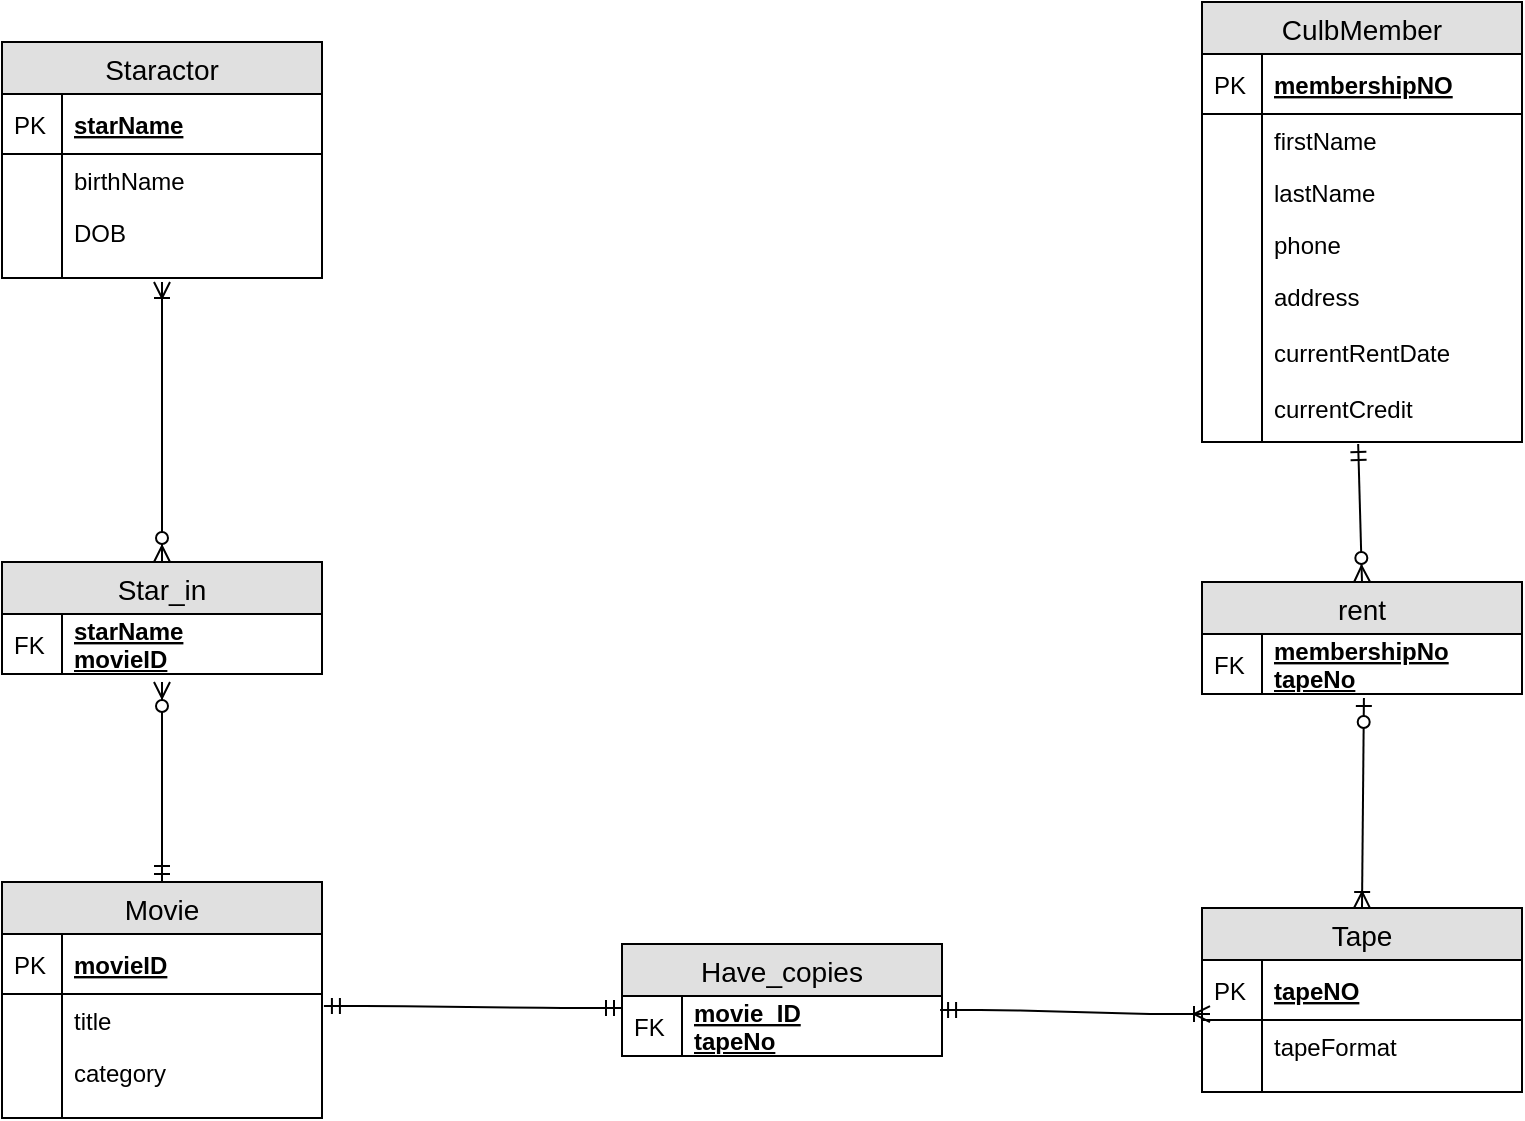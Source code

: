 <mxfile version="12.5.3" type="device"><diagram id="4v5jzXjHN9iEDY9fbo5P" name="Page-1"><mxGraphModel dx="1405" dy="745" grid="1" gridSize="10" guides="1" tooltips="1" connect="1" arrows="1" fold="1" page="1" pageScale="1" pageWidth="827" pageHeight="1169" math="0" shadow="0"><root><mxCell id="0"/><mxCell id="1" parent="0"/><mxCell id="dDxntIQqLsHcZkJVnzDU-1" value="Staractor" style="swimlane;fontStyle=0;childLayout=stackLayout;horizontal=1;startSize=26;fillColor=#e0e0e0;horizontalStack=0;resizeParent=1;resizeParentMax=0;resizeLast=0;collapsible=1;marginBottom=0;swimlaneFillColor=#ffffff;align=center;fontSize=14;" vertex="1" parent="1"><mxGeometry x="20" y="20" width="160" height="118" as="geometry"/></mxCell><mxCell id="dDxntIQqLsHcZkJVnzDU-2" value="starName" style="shape=partialRectangle;top=0;left=0;right=0;bottom=1;align=left;verticalAlign=middle;fillColor=none;spacingLeft=34;spacingRight=4;overflow=hidden;rotatable=0;points=[[0,0.5],[1,0.5]];portConstraint=eastwest;dropTarget=0;fontStyle=5;fontSize=12;" vertex="1" parent="dDxntIQqLsHcZkJVnzDU-1"><mxGeometry y="26" width="160" height="30" as="geometry"/></mxCell><mxCell id="dDxntIQqLsHcZkJVnzDU-3" value="PK" style="shape=partialRectangle;top=0;left=0;bottom=0;fillColor=none;align=left;verticalAlign=middle;spacingLeft=4;spacingRight=4;overflow=hidden;rotatable=0;points=[];portConstraint=eastwest;part=1;fontSize=12;" vertex="1" connectable="0" parent="dDxntIQqLsHcZkJVnzDU-2"><mxGeometry width="30" height="30" as="geometry"/></mxCell><mxCell id="dDxntIQqLsHcZkJVnzDU-4" value="birthName" style="shape=partialRectangle;top=0;left=0;right=0;bottom=0;align=left;verticalAlign=top;fillColor=none;spacingLeft=34;spacingRight=4;overflow=hidden;rotatable=0;points=[[0,0.5],[1,0.5]];portConstraint=eastwest;dropTarget=0;fontSize=12;" vertex="1" parent="dDxntIQqLsHcZkJVnzDU-1"><mxGeometry y="56" width="160" height="26" as="geometry"/></mxCell><mxCell id="dDxntIQqLsHcZkJVnzDU-5" value="" style="shape=partialRectangle;top=0;left=0;bottom=0;fillColor=none;align=left;verticalAlign=top;spacingLeft=4;spacingRight=4;overflow=hidden;rotatable=0;points=[];portConstraint=eastwest;part=1;fontSize=12;" vertex="1" connectable="0" parent="dDxntIQqLsHcZkJVnzDU-4"><mxGeometry width="30" height="26" as="geometry"/></mxCell><mxCell id="dDxntIQqLsHcZkJVnzDU-6" value="DOB" style="shape=partialRectangle;top=0;left=0;right=0;bottom=0;align=left;verticalAlign=top;fillColor=none;spacingLeft=34;spacingRight=4;overflow=hidden;rotatable=0;points=[[0,0.5],[1,0.5]];portConstraint=eastwest;dropTarget=0;fontSize=12;" vertex="1" parent="dDxntIQqLsHcZkJVnzDU-1"><mxGeometry y="82" width="160" height="26" as="geometry"/></mxCell><mxCell id="dDxntIQqLsHcZkJVnzDU-7" value="" style="shape=partialRectangle;top=0;left=0;bottom=0;fillColor=none;align=left;verticalAlign=top;spacingLeft=4;spacingRight=4;overflow=hidden;rotatable=0;points=[];portConstraint=eastwest;part=1;fontSize=12;" vertex="1" connectable="0" parent="dDxntIQqLsHcZkJVnzDU-6"><mxGeometry width="30" height="26" as="geometry"/></mxCell><mxCell id="dDxntIQqLsHcZkJVnzDU-10" value="" style="shape=partialRectangle;top=0;left=0;right=0;bottom=0;align=left;verticalAlign=top;fillColor=none;spacingLeft=34;spacingRight=4;overflow=hidden;rotatable=0;points=[[0,0.5],[1,0.5]];portConstraint=eastwest;dropTarget=0;fontSize=12;" vertex="1" parent="dDxntIQqLsHcZkJVnzDU-1"><mxGeometry y="108" width="160" height="10" as="geometry"/></mxCell><mxCell id="dDxntIQqLsHcZkJVnzDU-11" value="" style="shape=partialRectangle;top=0;left=0;bottom=0;fillColor=none;align=left;verticalAlign=top;spacingLeft=4;spacingRight=4;overflow=hidden;rotatable=0;points=[];portConstraint=eastwest;part=1;fontSize=12;" vertex="1" connectable="0" parent="dDxntIQqLsHcZkJVnzDU-10"><mxGeometry width="30" height="10" as="geometry"/></mxCell><mxCell id="dDxntIQqLsHcZkJVnzDU-12" value="Star_in" style="swimlane;fontStyle=0;childLayout=stackLayout;horizontal=1;startSize=26;fillColor=#e0e0e0;horizontalStack=0;resizeParent=1;resizeParentMax=0;resizeLast=0;collapsible=1;marginBottom=0;swimlaneFillColor=#ffffff;align=center;fontSize=14;" vertex="1" parent="1"><mxGeometry x="20" y="280" width="160" height="56" as="geometry"/></mxCell><mxCell id="dDxntIQqLsHcZkJVnzDU-13" value="starName&#10;movieID" style="shape=partialRectangle;top=0;left=0;right=0;bottom=1;align=left;verticalAlign=middle;fillColor=none;spacingLeft=34;spacingRight=4;overflow=hidden;rotatable=0;points=[[0,0.5],[1,0.5]];portConstraint=eastwest;dropTarget=0;fontStyle=5;fontSize=12;" vertex="1" parent="dDxntIQqLsHcZkJVnzDU-12"><mxGeometry y="26" width="160" height="30" as="geometry"/></mxCell><mxCell id="dDxntIQqLsHcZkJVnzDU-14" value="FK" style="shape=partialRectangle;top=0;left=0;bottom=0;fillColor=none;align=left;verticalAlign=middle;spacingLeft=4;spacingRight=4;overflow=hidden;rotatable=0;points=[];portConstraint=eastwest;part=1;fontSize=12;" vertex="1" connectable="0" parent="dDxntIQqLsHcZkJVnzDU-13"><mxGeometry width="30" height="30" as="geometry"/></mxCell><mxCell id="dDxntIQqLsHcZkJVnzDU-23" value="Movie" style="swimlane;fontStyle=0;childLayout=stackLayout;horizontal=1;startSize=26;fillColor=#e0e0e0;horizontalStack=0;resizeParent=1;resizeParentMax=0;resizeLast=0;collapsible=1;marginBottom=0;swimlaneFillColor=#ffffff;align=center;fontSize=14;" vertex="1" parent="1"><mxGeometry x="20" y="440" width="160" height="118" as="geometry"/></mxCell><mxCell id="dDxntIQqLsHcZkJVnzDU-24" value="movieID" style="shape=partialRectangle;top=0;left=0;right=0;bottom=1;align=left;verticalAlign=middle;fillColor=none;spacingLeft=34;spacingRight=4;overflow=hidden;rotatable=0;points=[[0,0.5],[1,0.5]];portConstraint=eastwest;dropTarget=0;fontStyle=5;fontSize=12;" vertex="1" parent="dDxntIQqLsHcZkJVnzDU-23"><mxGeometry y="26" width="160" height="30" as="geometry"/></mxCell><mxCell id="dDxntIQqLsHcZkJVnzDU-25" value="PK" style="shape=partialRectangle;top=0;left=0;bottom=0;fillColor=none;align=left;verticalAlign=middle;spacingLeft=4;spacingRight=4;overflow=hidden;rotatable=0;points=[];portConstraint=eastwest;part=1;fontSize=12;" vertex="1" connectable="0" parent="dDxntIQqLsHcZkJVnzDU-24"><mxGeometry width="30" height="30" as="geometry"/></mxCell><mxCell id="dDxntIQqLsHcZkJVnzDU-26" value="title" style="shape=partialRectangle;top=0;left=0;right=0;bottom=0;align=left;verticalAlign=top;fillColor=none;spacingLeft=34;spacingRight=4;overflow=hidden;rotatable=0;points=[[0,0.5],[1,0.5]];portConstraint=eastwest;dropTarget=0;fontSize=12;" vertex="1" parent="dDxntIQqLsHcZkJVnzDU-23"><mxGeometry y="56" width="160" height="26" as="geometry"/></mxCell><mxCell id="dDxntIQqLsHcZkJVnzDU-27" value="" style="shape=partialRectangle;top=0;left=0;bottom=0;fillColor=none;align=left;verticalAlign=top;spacingLeft=4;spacingRight=4;overflow=hidden;rotatable=0;points=[];portConstraint=eastwest;part=1;fontSize=12;" vertex="1" connectable="0" parent="dDxntIQqLsHcZkJVnzDU-26"><mxGeometry width="30" height="26" as="geometry"/></mxCell><mxCell id="dDxntIQqLsHcZkJVnzDU-28" value="category" style="shape=partialRectangle;top=0;left=0;right=0;bottom=0;align=left;verticalAlign=top;fillColor=none;spacingLeft=34;spacingRight=4;overflow=hidden;rotatable=0;points=[[0,0.5],[1,0.5]];portConstraint=eastwest;dropTarget=0;fontSize=12;" vertex="1" parent="dDxntIQqLsHcZkJVnzDU-23"><mxGeometry y="82" width="160" height="26" as="geometry"/></mxCell><mxCell id="dDxntIQqLsHcZkJVnzDU-29" value="" style="shape=partialRectangle;top=0;left=0;bottom=0;fillColor=none;align=left;verticalAlign=top;spacingLeft=4;spacingRight=4;overflow=hidden;rotatable=0;points=[];portConstraint=eastwest;part=1;fontSize=12;" vertex="1" connectable="0" parent="dDxntIQqLsHcZkJVnzDU-28"><mxGeometry width="30" height="26" as="geometry"/></mxCell><mxCell id="dDxntIQqLsHcZkJVnzDU-32" value="" style="shape=partialRectangle;top=0;left=0;right=0;bottom=0;align=left;verticalAlign=top;fillColor=none;spacingLeft=34;spacingRight=4;overflow=hidden;rotatable=0;points=[[0,0.5],[1,0.5]];portConstraint=eastwest;dropTarget=0;fontSize=12;" vertex="1" parent="dDxntIQqLsHcZkJVnzDU-23"><mxGeometry y="108" width="160" height="10" as="geometry"/></mxCell><mxCell id="dDxntIQqLsHcZkJVnzDU-33" value="" style="shape=partialRectangle;top=0;left=0;bottom=0;fillColor=none;align=left;verticalAlign=top;spacingLeft=4;spacingRight=4;overflow=hidden;rotatable=0;points=[];portConstraint=eastwest;part=1;fontSize=12;" vertex="1" connectable="0" parent="dDxntIQqLsHcZkJVnzDU-32"><mxGeometry width="30" height="10" as="geometry"/></mxCell><mxCell id="dDxntIQqLsHcZkJVnzDU-34" value="Have_copies" style="swimlane;fontStyle=0;childLayout=stackLayout;horizontal=1;startSize=26;fillColor=#e0e0e0;horizontalStack=0;resizeParent=1;resizeParentMax=0;resizeLast=0;collapsible=1;marginBottom=0;swimlaneFillColor=#ffffff;align=center;fontSize=14;" vertex="1" parent="1"><mxGeometry x="330" y="471" width="160" height="56" as="geometry"/></mxCell><mxCell id="dDxntIQqLsHcZkJVnzDU-35" value="movie_ID&#10;tapeNo" style="shape=partialRectangle;top=0;left=0;right=0;bottom=1;align=left;verticalAlign=middle;fillColor=none;spacingLeft=34;spacingRight=4;overflow=hidden;rotatable=0;points=[[0,0.5],[1,0.5]];portConstraint=eastwest;dropTarget=0;fontStyle=5;fontSize=12;" vertex="1" parent="dDxntIQqLsHcZkJVnzDU-34"><mxGeometry y="26" width="160" height="30" as="geometry"/></mxCell><mxCell id="dDxntIQqLsHcZkJVnzDU-36" value="FK" style="shape=partialRectangle;top=0;left=0;bottom=0;fillColor=none;align=left;verticalAlign=middle;spacingLeft=4;spacingRight=4;overflow=hidden;rotatable=0;points=[];portConstraint=eastwest;part=1;fontSize=12;" vertex="1" connectable="0" parent="dDxntIQqLsHcZkJVnzDU-35"><mxGeometry width="30" height="30" as="geometry"/></mxCell><mxCell id="dDxntIQqLsHcZkJVnzDU-45" value="Tape" style="swimlane;fontStyle=0;childLayout=stackLayout;horizontal=1;startSize=26;fillColor=#e0e0e0;horizontalStack=0;resizeParent=1;resizeParentMax=0;resizeLast=0;collapsible=1;marginBottom=0;swimlaneFillColor=#ffffff;align=center;fontSize=14;" vertex="1" parent="1"><mxGeometry x="620" y="453" width="160" height="92" as="geometry"/></mxCell><mxCell id="dDxntIQqLsHcZkJVnzDU-46" value="tapeNO" style="shape=partialRectangle;top=0;left=0;right=0;bottom=1;align=left;verticalAlign=middle;fillColor=none;spacingLeft=34;spacingRight=4;overflow=hidden;rotatable=0;points=[[0,0.5],[1,0.5]];portConstraint=eastwest;dropTarget=0;fontStyle=5;fontSize=12;" vertex="1" parent="dDxntIQqLsHcZkJVnzDU-45"><mxGeometry y="26" width="160" height="30" as="geometry"/></mxCell><mxCell id="dDxntIQqLsHcZkJVnzDU-47" value="PK" style="shape=partialRectangle;top=0;left=0;bottom=0;fillColor=none;align=left;verticalAlign=middle;spacingLeft=4;spacingRight=4;overflow=hidden;rotatable=0;points=[];portConstraint=eastwest;part=1;fontSize=12;" vertex="1" connectable="0" parent="dDxntIQqLsHcZkJVnzDU-46"><mxGeometry width="30" height="30" as="geometry"/></mxCell><mxCell id="dDxntIQqLsHcZkJVnzDU-48" value="tapeFormat" style="shape=partialRectangle;top=0;left=0;right=0;bottom=0;align=left;verticalAlign=top;fillColor=none;spacingLeft=34;spacingRight=4;overflow=hidden;rotatable=0;points=[[0,0.5],[1,0.5]];portConstraint=eastwest;dropTarget=0;fontSize=12;" vertex="1" parent="dDxntIQqLsHcZkJVnzDU-45"><mxGeometry y="56" width="160" height="26" as="geometry"/></mxCell><mxCell id="dDxntIQqLsHcZkJVnzDU-49" value="" style="shape=partialRectangle;top=0;left=0;bottom=0;fillColor=none;align=left;verticalAlign=top;spacingLeft=4;spacingRight=4;overflow=hidden;rotatable=0;points=[];portConstraint=eastwest;part=1;fontSize=12;" vertex="1" connectable="0" parent="dDxntIQqLsHcZkJVnzDU-48"><mxGeometry width="30" height="26" as="geometry"/></mxCell><mxCell id="dDxntIQqLsHcZkJVnzDU-54" value="" style="shape=partialRectangle;top=0;left=0;right=0;bottom=0;align=left;verticalAlign=top;fillColor=none;spacingLeft=34;spacingRight=4;overflow=hidden;rotatable=0;points=[[0,0.5],[1,0.5]];portConstraint=eastwest;dropTarget=0;fontSize=12;" vertex="1" parent="dDxntIQqLsHcZkJVnzDU-45"><mxGeometry y="82" width="160" height="10" as="geometry"/></mxCell><mxCell id="dDxntIQqLsHcZkJVnzDU-55" value="" style="shape=partialRectangle;top=0;left=0;bottom=0;fillColor=none;align=left;verticalAlign=top;spacingLeft=4;spacingRight=4;overflow=hidden;rotatable=0;points=[];portConstraint=eastwest;part=1;fontSize=12;" vertex="1" connectable="0" parent="dDxntIQqLsHcZkJVnzDU-54"><mxGeometry width="30" height="10" as="geometry"/></mxCell><mxCell id="dDxntIQqLsHcZkJVnzDU-56" value="CulbMember" style="swimlane;fontStyle=0;childLayout=stackLayout;horizontal=1;startSize=26;fillColor=#e0e0e0;horizontalStack=0;resizeParent=1;resizeParentMax=0;resizeLast=0;collapsible=1;marginBottom=0;swimlaneFillColor=#ffffff;align=center;fontSize=14;" vertex="1" parent="1"><mxGeometry x="620" width="160" height="220" as="geometry"/></mxCell><mxCell id="dDxntIQqLsHcZkJVnzDU-57" value="membershipNO" style="shape=partialRectangle;top=0;left=0;right=0;bottom=1;align=left;verticalAlign=middle;fillColor=none;spacingLeft=34;spacingRight=4;overflow=hidden;rotatable=0;points=[[0,0.5],[1,0.5]];portConstraint=eastwest;dropTarget=0;fontStyle=5;fontSize=12;" vertex="1" parent="dDxntIQqLsHcZkJVnzDU-56"><mxGeometry y="26" width="160" height="30" as="geometry"/></mxCell><mxCell id="dDxntIQqLsHcZkJVnzDU-58" value="PK" style="shape=partialRectangle;top=0;left=0;bottom=0;fillColor=none;align=left;verticalAlign=middle;spacingLeft=4;spacingRight=4;overflow=hidden;rotatable=0;points=[];portConstraint=eastwest;part=1;fontSize=12;" vertex="1" connectable="0" parent="dDxntIQqLsHcZkJVnzDU-57"><mxGeometry width="30" height="30" as="geometry"/></mxCell><mxCell id="dDxntIQqLsHcZkJVnzDU-59" value="firstName" style="shape=partialRectangle;top=0;left=0;right=0;bottom=0;align=left;verticalAlign=top;fillColor=none;spacingLeft=34;spacingRight=4;overflow=hidden;rotatable=0;points=[[0,0.5],[1,0.5]];portConstraint=eastwest;dropTarget=0;fontSize=12;" vertex="1" parent="dDxntIQqLsHcZkJVnzDU-56"><mxGeometry y="56" width="160" height="26" as="geometry"/></mxCell><mxCell id="dDxntIQqLsHcZkJVnzDU-60" value="" style="shape=partialRectangle;top=0;left=0;bottom=0;fillColor=none;align=left;verticalAlign=top;spacingLeft=4;spacingRight=4;overflow=hidden;rotatable=0;points=[];portConstraint=eastwest;part=1;fontSize=12;" vertex="1" connectable="0" parent="dDxntIQqLsHcZkJVnzDU-59"><mxGeometry width="30" height="26" as="geometry"/></mxCell><mxCell id="dDxntIQqLsHcZkJVnzDU-61" value="lastName" style="shape=partialRectangle;top=0;left=0;right=0;bottom=0;align=left;verticalAlign=top;fillColor=none;spacingLeft=34;spacingRight=4;overflow=hidden;rotatable=0;points=[[0,0.5],[1,0.5]];portConstraint=eastwest;dropTarget=0;fontSize=12;" vertex="1" parent="dDxntIQqLsHcZkJVnzDU-56"><mxGeometry y="82" width="160" height="26" as="geometry"/></mxCell><mxCell id="dDxntIQqLsHcZkJVnzDU-62" value="" style="shape=partialRectangle;top=0;left=0;bottom=0;fillColor=none;align=left;verticalAlign=top;spacingLeft=4;spacingRight=4;overflow=hidden;rotatable=0;points=[];portConstraint=eastwest;part=1;fontSize=12;" vertex="1" connectable="0" parent="dDxntIQqLsHcZkJVnzDU-61"><mxGeometry width="30" height="26" as="geometry"/></mxCell><mxCell id="dDxntIQqLsHcZkJVnzDU-63" value="phone" style="shape=partialRectangle;top=0;left=0;right=0;bottom=0;align=left;verticalAlign=top;fillColor=none;spacingLeft=34;spacingRight=4;overflow=hidden;rotatable=0;points=[[0,0.5],[1,0.5]];portConstraint=eastwest;dropTarget=0;fontSize=12;" vertex="1" parent="dDxntIQqLsHcZkJVnzDU-56"><mxGeometry y="108" width="160" height="26" as="geometry"/></mxCell><mxCell id="dDxntIQqLsHcZkJVnzDU-64" value="" style="shape=partialRectangle;top=0;left=0;bottom=0;fillColor=none;align=left;verticalAlign=top;spacingLeft=4;spacingRight=4;overflow=hidden;rotatable=0;points=[];portConstraint=eastwest;part=1;fontSize=12;" vertex="1" connectable="0" parent="dDxntIQqLsHcZkJVnzDU-63"><mxGeometry width="30" height="26" as="geometry"/></mxCell><mxCell id="dDxntIQqLsHcZkJVnzDU-65" value="address&#10;&#10;currentRentDate&#10;&#10;currentCredit" style="shape=partialRectangle;top=0;left=0;right=0;bottom=0;align=left;verticalAlign=top;fillColor=none;spacingLeft=34;spacingRight=4;overflow=hidden;rotatable=0;points=[[0,0.5],[1,0.5]];portConstraint=eastwest;dropTarget=0;fontSize=12;" vertex="1" parent="dDxntIQqLsHcZkJVnzDU-56"><mxGeometry y="134" width="160" height="86" as="geometry"/></mxCell><mxCell id="dDxntIQqLsHcZkJVnzDU-66" value="" style="shape=partialRectangle;top=0;left=0;bottom=0;fillColor=none;align=left;verticalAlign=top;spacingLeft=4;spacingRight=4;overflow=hidden;rotatable=0;points=[];portConstraint=eastwest;part=1;fontSize=12;" vertex="1" connectable="0" parent="dDxntIQqLsHcZkJVnzDU-65"><mxGeometry width="30" height="86" as="geometry"/></mxCell><mxCell id="dDxntIQqLsHcZkJVnzDU-67" value="rent" style="swimlane;fontStyle=0;childLayout=stackLayout;horizontal=1;startSize=26;fillColor=#e0e0e0;horizontalStack=0;resizeParent=1;resizeParentMax=0;resizeLast=0;collapsible=1;marginBottom=0;swimlaneFillColor=#ffffff;align=center;fontSize=14;" vertex="1" parent="1"><mxGeometry x="620" y="290" width="160" height="56" as="geometry"/></mxCell><mxCell id="dDxntIQqLsHcZkJVnzDU-68" value="membershipNo&#10;tapeNo" style="shape=partialRectangle;top=0;left=0;right=0;bottom=1;align=left;verticalAlign=middle;fillColor=none;spacingLeft=34;spacingRight=4;overflow=hidden;rotatable=0;points=[[0,0.5],[1,0.5]];portConstraint=eastwest;dropTarget=0;fontStyle=5;fontSize=12;" vertex="1" parent="dDxntIQqLsHcZkJVnzDU-67"><mxGeometry y="26" width="160" height="30" as="geometry"/></mxCell><mxCell id="dDxntIQqLsHcZkJVnzDU-69" value="FK" style="shape=partialRectangle;top=0;left=0;bottom=0;fillColor=none;align=left;verticalAlign=middle;spacingLeft=4;spacingRight=4;overflow=hidden;rotatable=0;points=[];portConstraint=eastwest;part=1;fontSize=12;" vertex="1" connectable="0" parent="dDxntIQqLsHcZkJVnzDU-68"><mxGeometry width="30" height="30" as="geometry"/></mxCell><mxCell id="dDxntIQqLsHcZkJVnzDU-80" value="" style="fontSize=12;html=1;endArrow=ERoneToMany;startArrow=ERzeroToMany;exitX=0.5;exitY=0;exitDx=0;exitDy=0;" edge="1" parent="1" source="dDxntIQqLsHcZkJVnzDU-12"><mxGeometry width="100" height="100" relative="1" as="geometry"><mxPoint x="20" y="670" as="sourcePoint"/><mxPoint x="100" y="140" as="targetPoint"/><Array as="points"><mxPoint x="100" y="180"/></Array></mxGeometry></mxCell><mxCell id="dDxntIQqLsHcZkJVnzDU-82" value="" style="edgeStyle=entityRelationEdgeStyle;fontSize=12;html=1;endArrow=ERmandOne;startArrow=ERmandOne;entryX=0;entryY=0.2;entryDx=0;entryDy=0;entryPerimeter=0;exitX=1.006;exitY=0.231;exitDx=0;exitDy=0;exitPerimeter=0;" edge="1" parent="1" source="dDxntIQqLsHcZkJVnzDU-26" target="dDxntIQqLsHcZkJVnzDU-35"><mxGeometry width="100" height="100" relative="1" as="geometry"><mxPoint x="20" y="670" as="sourcePoint"/><mxPoint x="120" y="570" as="targetPoint"/></mxGeometry></mxCell><mxCell id="dDxntIQqLsHcZkJVnzDU-83" value="" style="edgeStyle=entityRelationEdgeStyle;fontSize=12;html=1;endArrow=ERoneToMany;startArrow=ERmandOne;entryX=0.025;entryY=-0.115;entryDx=0;entryDy=0;entryPerimeter=0;exitX=0.994;exitY=0.233;exitDx=0;exitDy=0;exitPerimeter=0;" edge="1" parent="1" source="dDxntIQqLsHcZkJVnzDU-35" target="dDxntIQqLsHcZkJVnzDU-48"><mxGeometry width="100" height="100" relative="1" as="geometry"><mxPoint x="20" y="670" as="sourcePoint"/><mxPoint x="120" y="570" as="targetPoint"/></mxGeometry></mxCell><mxCell id="dDxntIQqLsHcZkJVnzDU-93" value="" style="fontSize=12;html=1;endArrow=ERzeroToMany;startArrow=ERmandOne;entryX=0.5;entryY=1.133;entryDx=0;entryDy=0;entryPerimeter=0;exitX=0.5;exitY=0;exitDx=0;exitDy=0;" edge="1" parent="1" source="dDxntIQqLsHcZkJVnzDU-23" target="dDxntIQqLsHcZkJVnzDU-13"><mxGeometry width="100" height="100" relative="1" as="geometry"><mxPoint x="20" y="680" as="sourcePoint"/><mxPoint x="120" y="580" as="targetPoint"/></mxGeometry></mxCell><mxCell id="dDxntIQqLsHcZkJVnzDU-95" value="" style="fontSize=12;html=1;endArrow=ERzeroToMany;startArrow=ERmandOne;entryX=0.5;entryY=0;entryDx=0;entryDy=0;exitX=0.488;exitY=1.012;exitDx=0;exitDy=0;exitPerimeter=0;" edge="1" parent="1" source="dDxntIQqLsHcZkJVnzDU-65" target="dDxntIQqLsHcZkJVnzDU-67"><mxGeometry width="100" height="100" relative="1" as="geometry"><mxPoint x="20" y="680" as="sourcePoint"/><mxPoint x="120" y="580" as="targetPoint"/></mxGeometry></mxCell><mxCell id="dDxntIQqLsHcZkJVnzDU-96" value="" style="fontSize=12;html=1;endArrow=ERoneToMany;startArrow=ERzeroToOne;entryX=0.5;entryY=0;entryDx=0;entryDy=0;exitX=0.506;exitY=1.067;exitDx=0;exitDy=0;exitPerimeter=0;" edge="1" parent="1" source="dDxntIQqLsHcZkJVnzDU-68" target="dDxntIQqLsHcZkJVnzDU-45"><mxGeometry width="100" height="100" relative="1" as="geometry"><mxPoint x="20" y="680" as="sourcePoint"/><mxPoint x="120" y="580" as="targetPoint"/></mxGeometry></mxCell></root></mxGraphModel></diagram></mxfile>